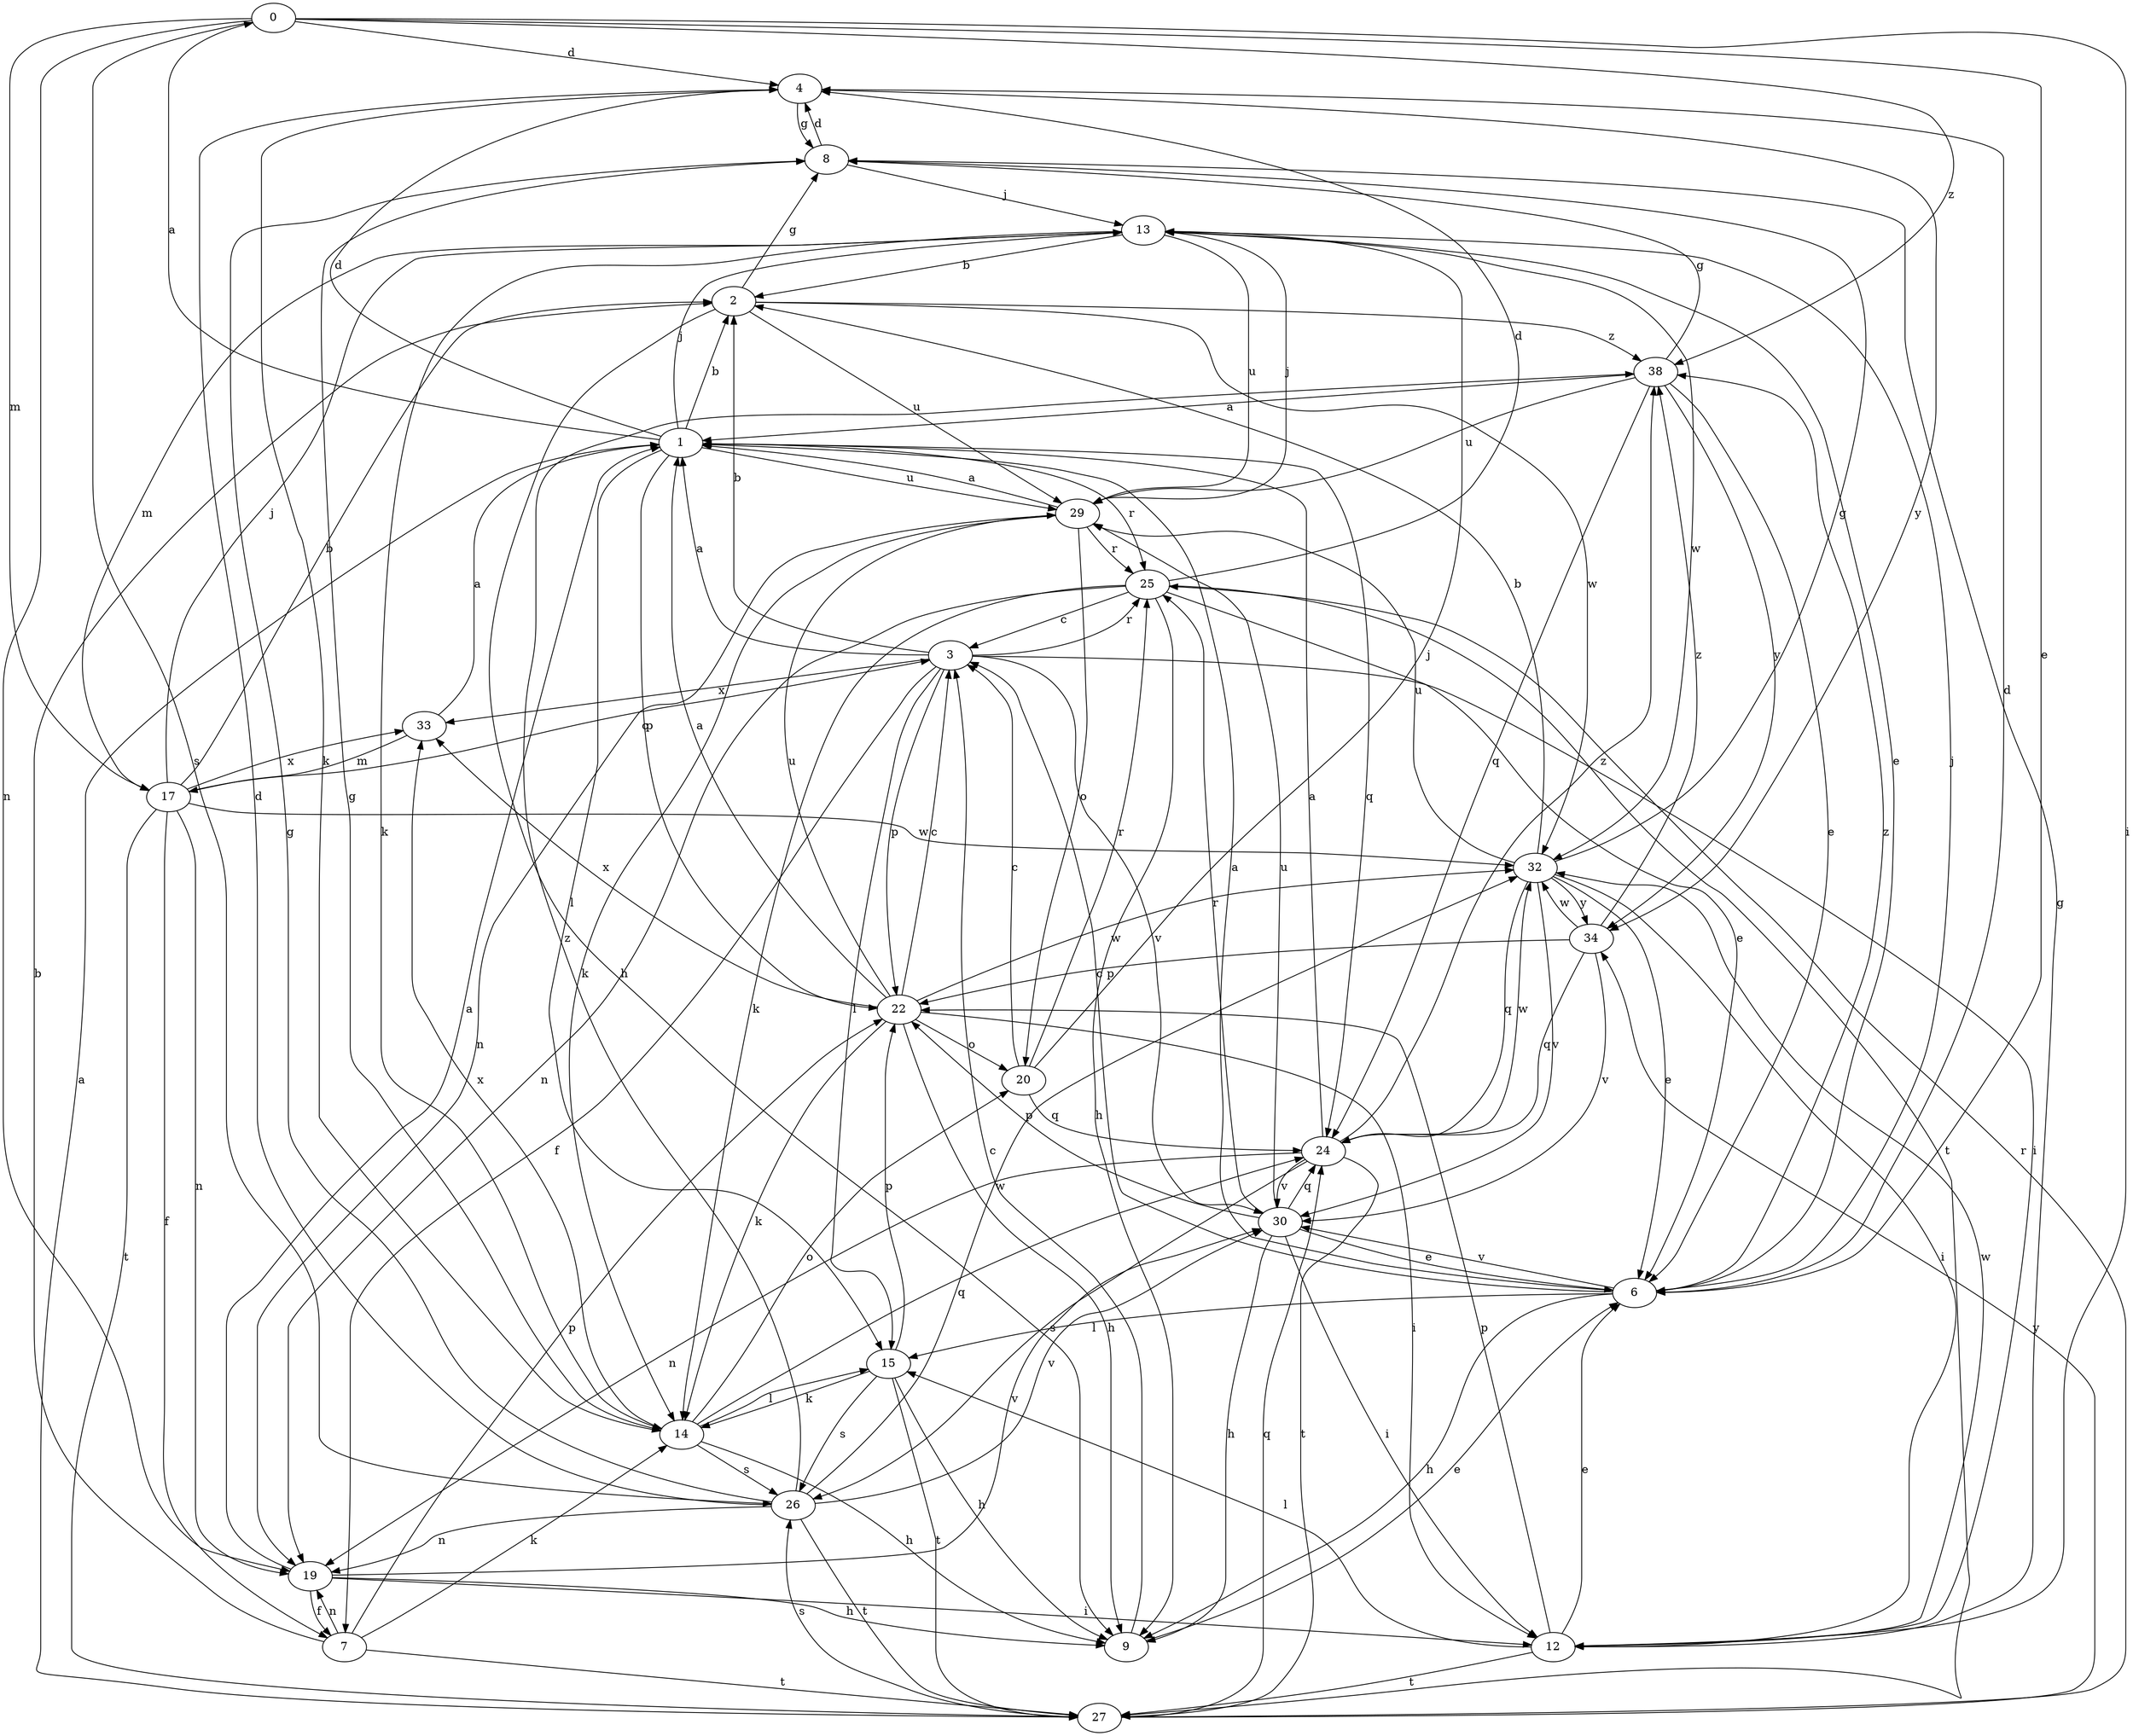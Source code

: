 strict digraph  {
0;
1;
2;
3;
4;
6;
7;
8;
9;
12;
13;
14;
15;
17;
19;
20;
22;
24;
25;
26;
27;
29;
30;
32;
33;
34;
38;
0 -> 4  [label=d];
0 -> 6  [label=e];
0 -> 12  [label=i];
0 -> 17  [label=m];
0 -> 19  [label=n];
0 -> 26  [label=s];
0 -> 38  [label=z];
1 -> 0  [label=a];
1 -> 2  [label=b];
1 -> 4  [label=d];
1 -> 13  [label=j];
1 -> 15  [label=l];
1 -> 22  [label=p];
1 -> 24  [label=q];
1 -> 25  [label=r];
1 -> 29  [label=u];
2 -> 8  [label=g];
2 -> 9  [label=h];
2 -> 29  [label=u];
2 -> 32  [label=w];
2 -> 38  [label=z];
3 -> 1  [label=a];
3 -> 2  [label=b];
3 -> 7  [label=f];
3 -> 12  [label=i];
3 -> 15  [label=l];
3 -> 22  [label=p];
3 -> 25  [label=r];
3 -> 30  [label=v];
3 -> 33  [label=x];
4 -> 8  [label=g];
4 -> 14  [label=k];
4 -> 34  [label=y];
6 -> 1  [label=a];
6 -> 3  [label=c];
6 -> 4  [label=d];
6 -> 9  [label=h];
6 -> 13  [label=j];
6 -> 15  [label=l];
6 -> 30  [label=v];
6 -> 38  [label=z];
7 -> 2  [label=b];
7 -> 14  [label=k];
7 -> 19  [label=n];
7 -> 22  [label=p];
7 -> 27  [label=t];
8 -> 4  [label=d];
8 -> 13  [label=j];
9 -> 3  [label=c];
9 -> 6  [label=e];
12 -> 6  [label=e];
12 -> 8  [label=g];
12 -> 15  [label=l];
12 -> 22  [label=p];
12 -> 27  [label=t];
12 -> 32  [label=w];
13 -> 2  [label=b];
13 -> 6  [label=e];
13 -> 14  [label=k];
13 -> 17  [label=m];
13 -> 29  [label=u];
13 -> 32  [label=w];
14 -> 8  [label=g];
14 -> 9  [label=h];
14 -> 15  [label=l];
14 -> 20  [label=o];
14 -> 24  [label=q];
14 -> 26  [label=s];
14 -> 33  [label=x];
15 -> 9  [label=h];
15 -> 14  [label=k];
15 -> 22  [label=p];
15 -> 26  [label=s];
15 -> 27  [label=t];
17 -> 2  [label=b];
17 -> 3  [label=c];
17 -> 7  [label=f];
17 -> 13  [label=j];
17 -> 19  [label=n];
17 -> 27  [label=t];
17 -> 32  [label=w];
17 -> 33  [label=x];
19 -> 1  [label=a];
19 -> 7  [label=f];
19 -> 9  [label=h];
19 -> 12  [label=i];
19 -> 30  [label=v];
20 -> 3  [label=c];
20 -> 13  [label=j];
20 -> 24  [label=q];
20 -> 25  [label=r];
22 -> 1  [label=a];
22 -> 3  [label=c];
22 -> 9  [label=h];
22 -> 12  [label=i];
22 -> 14  [label=k];
22 -> 20  [label=o];
22 -> 29  [label=u];
22 -> 32  [label=w];
22 -> 33  [label=x];
24 -> 1  [label=a];
24 -> 19  [label=n];
24 -> 26  [label=s];
24 -> 27  [label=t];
24 -> 30  [label=v];
24 -> 32  [label=w];
24 -> 38  [label=z];
25 -> 3  [label=c];
25 -> 4  [label=d];
25 -> 6  [label=e];
25 -> 9  [label=h];
25 -> 14  [label=k];
25 -> 19  [label=n];
25 -> 27  [label=t];
26 -> 4  [label=d];
26 -> 8  [label=g];
26 -> 19  [label=n];
26 -> 27  [label=t];
26 -> 30  [label=v];
26 -> 32  [label=w];
26 -> 38  [label=z];
27 -> 1  [label=a];
27 -> 24  [label=q];
27 -> 25  [label=r];
27 -> 26  [label=s];
27 -> 34  [label=y];
29 -> 1  [label=a];
29 -> 13  [label=j];
29 -> 14  [label=k];
29 -> 19  [label=n];
29 -> 20  [label=o];
29 -> 25  [label=r];
30 -> 6  [label=e];
30 -> 9  [label=h];
30 -> 12  [label=i];
30 -> 22  [label=p];
30 -> 24  [label=q];
30 -> 25  [label=r];
30 -> 29  [label=u];
32 -> 2  [label=b];
32 -> 6  [label=e];
32 -> 8  [label=g];
32 -> 12  [label=i];
32 -> 24  [label=q];
32 -> 29  [label=u];
32 -> 30  [label=v];
32 -> 34  [label=y];
33 -> 1  [label=a];
33 -> 17  [label=m];
34 -> 22  [label=p];
34 -> 24  [label=q];
34 -> 30  [label=v];
34 -> 32  [label=w];
34 -> 38  [label=z];
38 -> 1  [label=a];
38 -> 6  [label=e];
38 -> 8  [label=g];
38 -> 24  [label=q];
38 -> 29  [label=u];
38 -> 34  [label=y];
}
